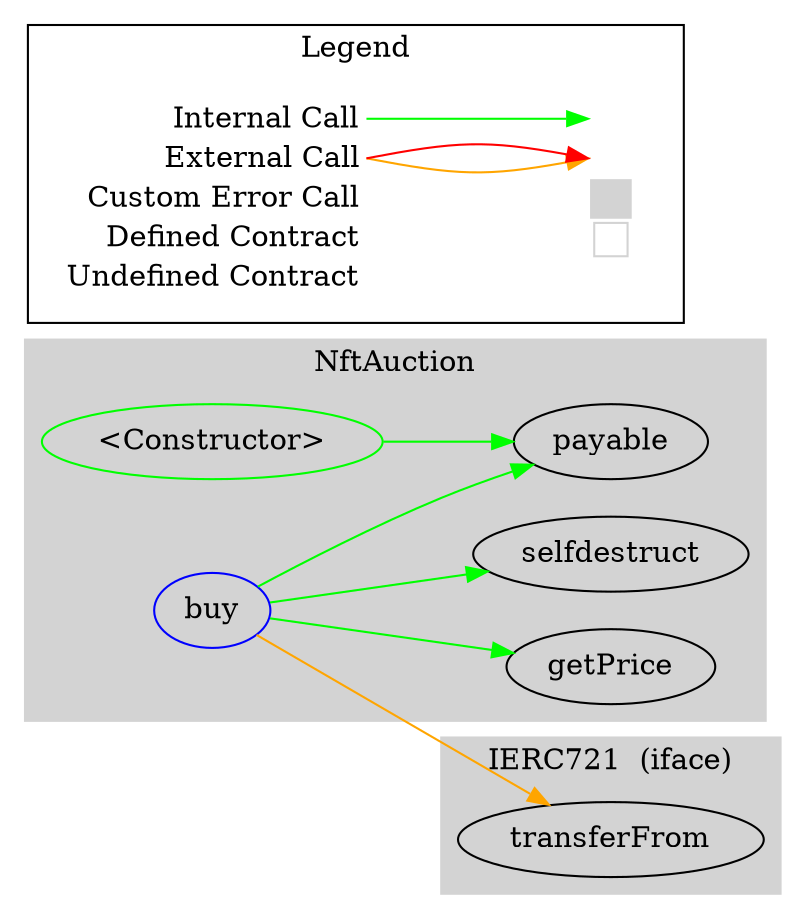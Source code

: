 digraph G {
  graph [ ratio = "auto", page = "100", compound =true ];
subgraph "clusterIERC721" {
  graph [ label = "IERC721  (iface)", color = "lightgray", style = "filled", bgcolor = "lightgray" ];
  "IERC721.transferFrom" [ label = "transferFrom" ];
}

subgraph "clusterNftAuction" {
  graph [ label = "NftAuction", color = "lightgray", style = "filled", bgcolor = "lightgray" ];      
  "NftAuction.<Constructor>" [ label = "<Constructor>", color = "green" ];
  "NftAuction.getPrice" [ label = "getPrice" ];
  "NftAuction.buy" [ label = "buy", color = "blue" ];
  "NftAuction.payable" [ label = "payable" ];
  "NftAuction.selfdestruct" [ label = "selfdestruct" ];
}

  "NftAuction.<Constructor>";
  "NftAuction.payable";
  "NftAuction.buy";
  "NftAuction.getPrice";
  "IERC721.transferFrom";
  "NftAuction.selfdestruct";
  "NftAuction.<Constructor>" -> "NftAuction.payable" [ color = "green" ];
  "NftAuction.buy" -> "NftAuction.getPrice" [ color = "green" ];
  "NftAuction.buy" -> "IERC721.transferFrom" [ color = "orange" ];
  "NftAuction.buy" -> "NftAuction.payable" [ color = "green" ];
  "NftAuction.buy" -> "NftAuction.selfdestruct" [ color = "green" ];


rankdir=LR
node [shape=plaintext]
subgraph cluster_01 {
label = "Legend";
key [label=<<table border="0" cellpadding="2" cellspacing="0" cellborder="0">
  <tr><td align="right" port="i1">Internal Call</td></tr>
  <tr><td align="right" port="i2">External Call</td></tr>
  <tr><td align="right" port="i2">Custom Error Call</td></tr>
  <tr><td align="right" port="i3">Defined Contract</td></tr>
  <tr><td align="right" port="i4">Undefined Contract</td></tr>
  </table>>]
key2 [label=<<table border="0" cellpadding="2" cellspacing="0" cellborder="0">
  <tr><td port="i1">&nbsp;&nbsp;&nbsp;</td></tr>
  <tr><td port="i2">&nbsp;&nbsp;&nbsp;</td></tr>
  <tr><td port="i3" bgcolor="lightgray">&nbsp;&nbsp;&nbsp;</td></tr>
  <tr><td port="i4">
    <table border="1" cellborder="0" cellspacing="0" cellpadding="7" color="lightgray">
      <tr>
       <td></td>
      </tr>
     </table>
  </td></tr>
  </table>>]
key:i1:e -> key2:i1:w [color="green"]
key:i2:e -> key2:i2:w [color="orange"]
key:i2:e -> key2:i2:w [color="red"]
}
}